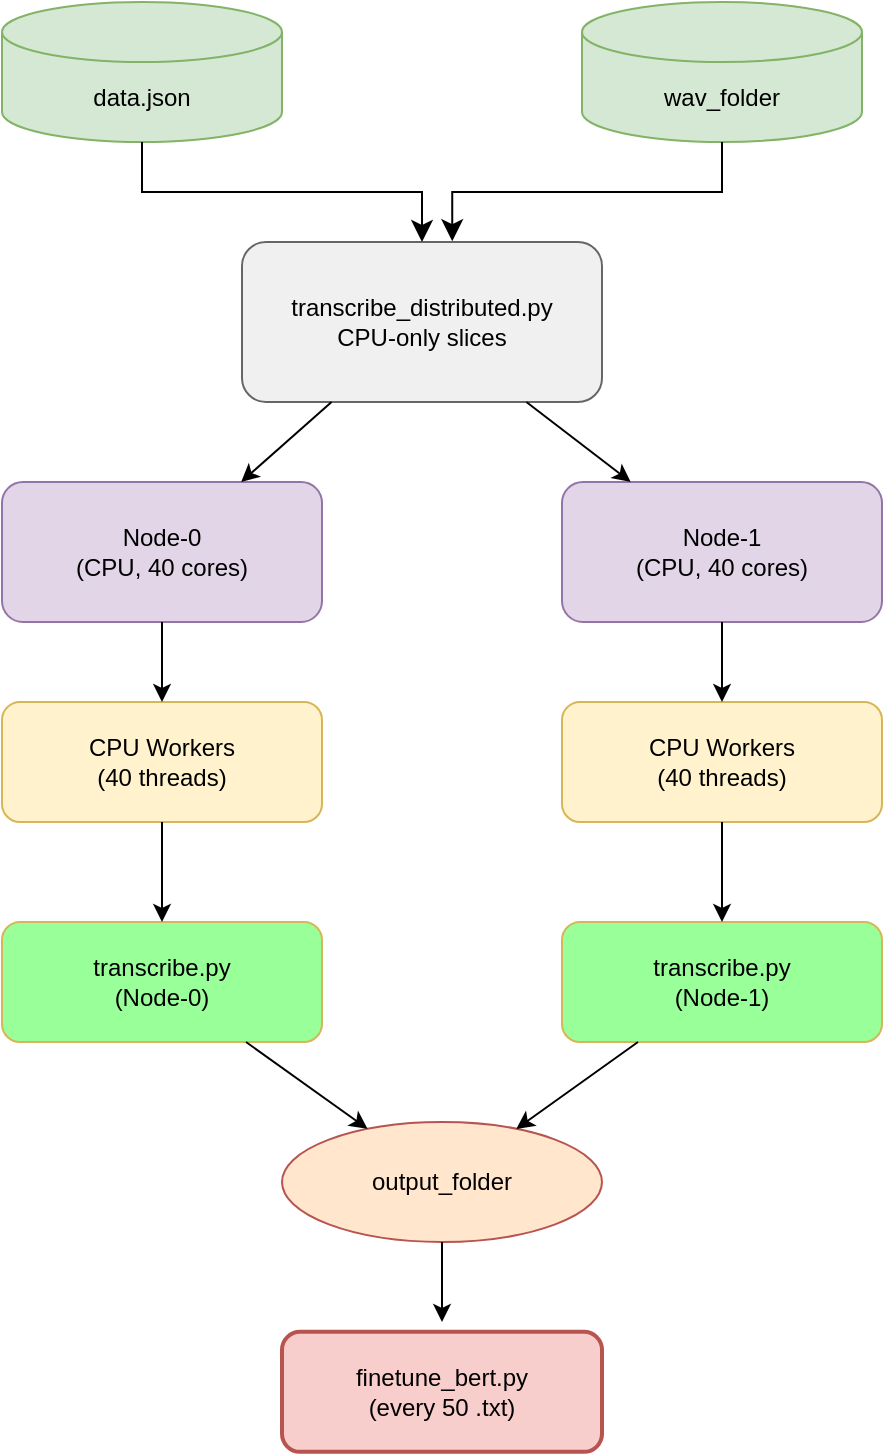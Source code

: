 <mxfile>
    <diagram name="transcribe_cpu_individual" id="transcribe_cpu_individual">
        <mxGraphModel dx="1226" dy="738" grid="1" gridSize="10" guides="1" tooltips="1" connect="1" arrows="1" fold="1" page="1" pageScale="1" pageWidth="827" pageHeight="1169" math="0" shadow="0">
            <root>
                <mxCell id="0"/>
                <mxCell id="1" parent="0"/>
                <mxCell id="ctrl" value="transcribe_distributed.py&#xa;CPU-only slices" style="rounded=1;whiteSpace=wrap;html=1;fillColor=#f0f0f0;strokeColor=#666666;" parent="1" vertex="1">
                    <mxGeometry x="290" y="160" width="180" height="80" as="geometry"/>
                </mxCell>
                <mxCell id="n0" value="Node-0&#xa;(CPU, 40 cores)" style="rounded=1;whiteSpace=wrap;html=1;fillColor=#e1d5e7;strokeColor=#9673a6;" parent="1" vertex="1">
                    <mxGeometry x="170" y="280" width="160" height="70" as="geometry"/>
                </mxCell>
                <mxCell id="w0" value="CPU Workers&#xa;(40 threads)" style="rounded=1;whiteSpace=wrap;html=1;fillColor=#fff2cc;strokeColor=#d6b656;" parent="1" vertex="1">
                    <mxGeometry x="170" y="390" width="160" height="60" as="geometry"/>
                </mxCell>
                <mxCell id="t0" value="transcribe.py&#xa;(Node-0)" style="rounded=1;whiteSpace=wrap;html=1;fillColor=#99FF99;strokeColor=#d6b656;" parent="1" vertex="1">
                    <mxGeometry x="170" y="500" width="160" height="60" as="geometry"/>
                </mxCell>
                <mxCell id="n1" value="Node-1&#xa;(CPU, 40 cores)" style="rounded=1;whiteSpace=wrap;html=1;fillColor=#e1d5e7;strokeColor=#9673a6;" parent="1" vertex="1">
                    <mxGeometry x="450" y="280" width="160" height="70" as="geometry"/>
                </mxCell>
                <mxCell id="w1" value="CPU Workers&#xa;(40 threads)" style="rounded=1;whiteSpace=wrap;html=1;fillColor=#fff2cc;strokeColor=#d6b656;" parent="1" vertex="1">
                    <mxGeometry x="450" y="390" width="160" height="60" as="geometry"/>
                </mxCell>
                <mxCell id="t1" value="transcribe.py&#xa;(Node-1)" style="rounded=1;whiteSpace=wrap;html=1;fillColor=#99FF99;strokeColor=#d6b656;" parent="1" vertex="1">
                    <mxGeometry x="450" y="500" width="160" height="60" as="geometry"/>
                </mxCell>
                <mxCell id="out" value="output_folder" style="ellipse;whiteSpace=wrap;html=1;fillColor=#ffe6cc;strokeColor=#b85450;" parent="1" vertex="1">
                    <mxGeometry x="310" y="600" width="160" height="60" as="geometry"/>
                </mxCell>
                <mxCell id="ft" value="finetune_bert.py&#xa;(every 50 .txt)" style="rounded=1;whiteSpace=wrap;html=1;fillColor=#f8cecc;strokeColor=#b85450;strokeWidth=2;" parent="1" vertex="1">
                    <mxGeometry x="310" y="704.91" width="160" height="60" as="geometry"/>
                </mxCell>
                <mxCell id="e03" style="edgeStyle=none;html=1;" parent="1" source="ctrl" target="n0" edge="1">
                    <mxGeometry relative="1" as="geometry"/>
                </mxCell>
                <mxCell id="e04" style="edgeStyle=none;html=1;" parent="1" source="ctrl" target="n1" edge="1">
                    <mxGeometry relative="1" as="geometry"/>
                </mxCell>
                <mxCell id="e05" style="edgeStyle=none;html=1;" parent="1" source="n0" target="w0" edge="1">
                    <mxGeometry relative="1" as="geometry"/>
                </mxCell>
                <mxCell id="e06" style="edgeStyle=none;html=1;" parent="1" source="n1" target="w1" edge="1">
                    <mxGeometry relative="1" as="geometry"/>
                </mxCell>
                <mxCell id="e07" style="edgeStyle=none;html=1;" parent="1" source="w0" target="t0" edge="1">
                    <mxGeometry relative="1" as="geometry"/>
                </mxCell>
                <mxCell id="e08" style="edgeStyle=none;html=1;" parent="1" source="w1" target="t1" edge="1">
                    <mxGeometry relative="1" as="geometry"/>
                </mxCell>
                <mxCell id="e09" style="edgeStyle=none;html=1;" parent="1" source="t0" target="out" edge="1">
                    <mxGeometry relative="1" as="geometry"/>
                </mxCell>
                <mxCell id="e10" style="edgeStyle=none;html=1;" parent="1" source="t1" target="out" edge="1">
                    <mxGeometry relative="1" as="geometry"/>
                </mxCell>
                <mxCell id="e11" style="edgeStyle=none;html=1;" parent="1" source="out" edge="1">
                    <mxGeometry relative="1" as="geometry">
                        <mxPoint x="390" y="700" as="targetPoint"/>
                    </mxGeometry>
                </mxCell>
                <mxCell id="2" value="&lt;span style=&quot;color: rgb(0, 0, 0);&quot;&gt;wav_folder&lt;/span&gt;" style="shape=cylinder3;whiteSpace=wrap;html=1;boundedLbl=1;backgroundOutline=1;size=15;fillColor=#d5e8d4;strokeColor=#82b366;" parent="1" vertex="1">
                    <mxGeometry x="460" y="40" width="140" height="70" as="geometry"/>
                </mxCell>
                <mxCell id="3" value="&lt;span style=&quot;color: rgb(0, 0, 0);&quot;&gt;data.&lt;/span&gt;&lt;span style=&quot;background-color: transparent;&quot;&gt;json&lt;/span&gt;" style="shape=cylinder3;whiteSpace=wrap;html=1;boundedLbl=1;backgroundOutline=1;size=15;fillColor=#d5e8d4;strokeColor=#82b366;" parent="1" vertex="1">
                    <mxGeometry x="170" y="40" width="140" height="70" as="geometry"/>
                </mxCell>
                <mxCell id="5" value="" style="edgeStyle=elbowEdgeStyle;elbow=vertical;endArrow=classic;html=1;curved=0;rounded=0;endSize=8;startSize=8;exitX=0.5;exitY=1;exitDx=0;exitDy=0;exitPerimeter=0;" edge="1" parent="1" source="3" target="ctrl">
                    <mxGeometry width="50" height="50" relative="1" as="geometry">
                        <mxPoint x="250" y="120" as="sourcePoint"/>
                        <mxPoint x="280" y="200" as="targetPoint"/>
                    </mxGeometry>
                </mxCell>
                <mxCell id="7" value="" style="edgeStyle=elbowEdgeStyle;elbow=vertical;endArrow=classic;html=1;curved=0;rounded=0;endSize=8;startSize=8;exitX=0.5;exitY=1;exitDx=0;exitDy=0;exitPerimeter=0;entryX=0.584;entryY=-0.005;entryDx=0;entryDy=0;entryPerimeter=0;" edge="1" parent="1" source="2" target="ctrl">
                    <mxGeometry width="50" height="50" relative="1" as="geometry">
                        <mxPoint x="530" y="120" as="sourcePoint"/>
                        <mxPoint x="480" y="170" as="targetPoint"/>
                    </mxGeometry>
                </mxCell>
            </root>
        </mxGraphModel>
    </diagram>
</mxfile>